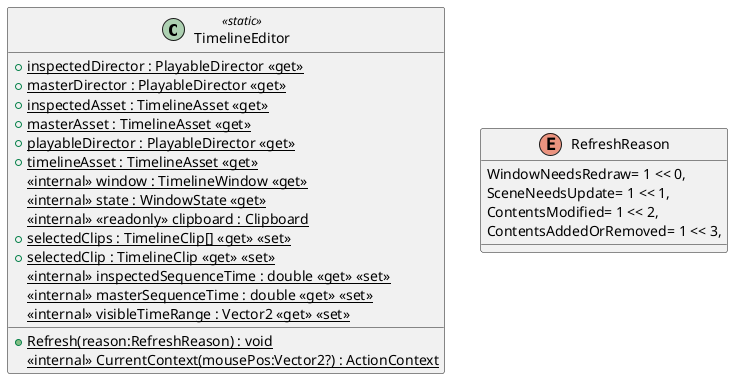 @startuml
class TimelineEditor <<static>> {
    + {static} inspectedDirector : PlayableDirector <<get>>
    + {static} masterDirector : PlayableDirector <<get>>
    + {static} inspectedAsset : TimelineAsset <<get>>
    + {static} masterAsset : TimelineAsset <<get>>
    + {static} playableDirector : PlayableDirector <<get>>
    + {static} timelineAsset : TimelineAsset <<get>>
    + {static} Refresh(reason:RefreshReason) : void
    <<internal>> {static} window : TimelineWindow <<get>>
    <<internal>> {static} state : WindowState <<get>>
    <<internal>> {static} <<readonly>> clipboard : Clipboard
    + {static} selectedClips : TimelineClip[] <<get>> <<set>>
    + {static} selectedClip : TimelineClip <<get>> <<set>>
    <<internal>> {static} inspectedSequenceTime : double <<get>> <<set>>
    <<internal>> {static} masterSequenceTime : double <<get>> <<set>>
    <<internal>> {static} visibleTimeRange : Vector2 <<get>> <<set>>
    <<internal>> {static} CurrentContext(mousePos:Vector2?) : ActionContext
}
enum RefreshReason {
    WindowNeedsRedraw= 1 << 0,
    SceneNeedsUpdate= 1 << 1,
    ContentsModified= 1 << 2,
    ContentsAddedOrRemoved= 1 << 3,
}
@enduml

